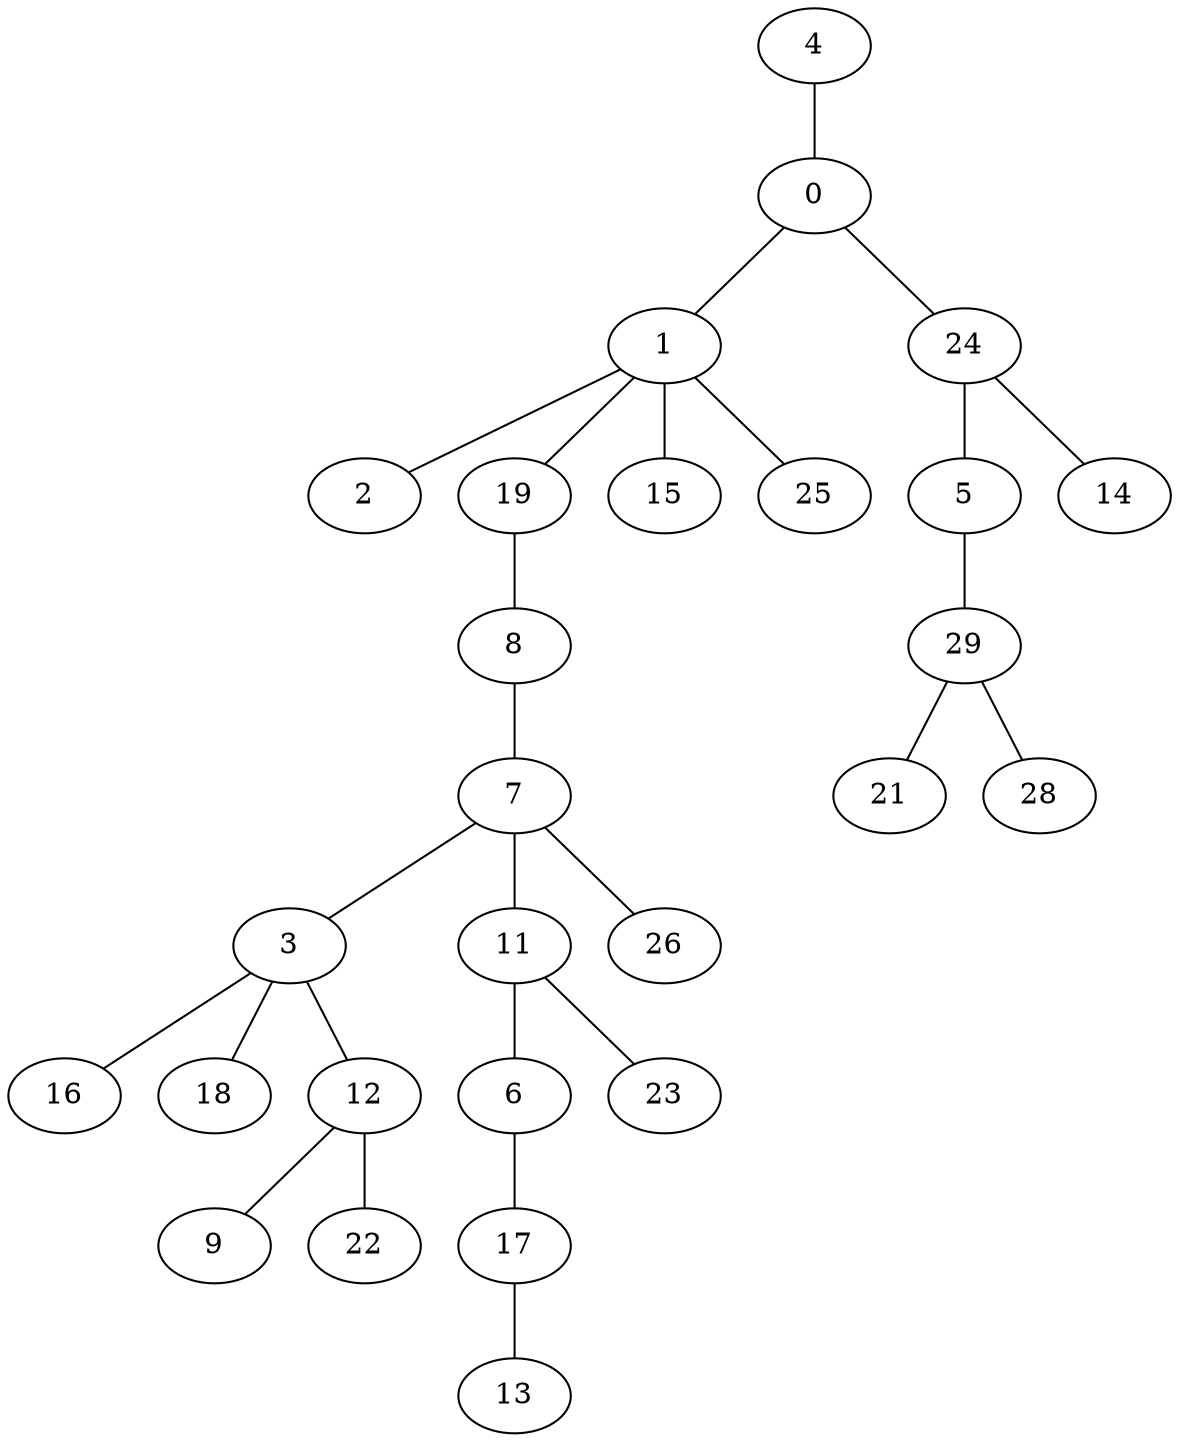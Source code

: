 graph G {
  4;
  0;
  1;
  2;
  19;
  8;
  7;
  3;
  16;
  18;
  12;
  9;
  22;
  11;
  6;
  17;
  13;
  23;
  26;
  15;
  25;
  24;
  5;
  29;
  21;
  28;
  14;
   4 -- 0;
   0 -- 1;
   1 -- 2;
   1 -- 19;
   19 -- 8;
   8 -- 7;
   7 -- 3;
   3 -- 16;
   3 -- 18;
   3 -- 12;
   12 -- 9;
   12 -- 22;
   7 -- 11;
   11 -- 6;
   6 -- 17;
   17 -- 13;
   11 -- 23;
   7 -- 26;
   1 -- 15;
   1 -- 25;
   0 -- 24;
   24 -- 5;
   5 -- 29;
   29 -- 21;
   29 -- 28;
   24 -- 14;
}
